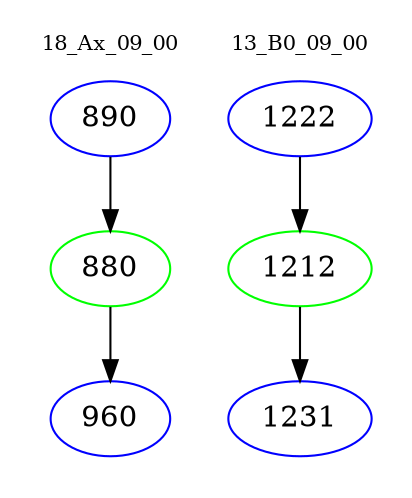 digraph{
subgraph cluster_0 {
color = white
label = "18_Ax_09_00";
fontsize=10;
T0_890 [label="890", color="blue"]
T0_890 -> T0_880 [color="black"]
T0_880 [label="880", color="green"]
T0_880 -> T0_960 [color="black"]
T0_960 [label="960", color="blue"]
}
subgraph cluster_1 {
color = white
label = "13_B0_09_00";
fontsize=10;
T1_1222 [label="1222", color="blue"]
T1_1222 -> T1_1212 [color="black"]
T1_1212 [label="1212", color="green"]
T1_1212 -> T1_1231 [color="black"]
T1_1231 [label="1231", color="blue"]
}
}
